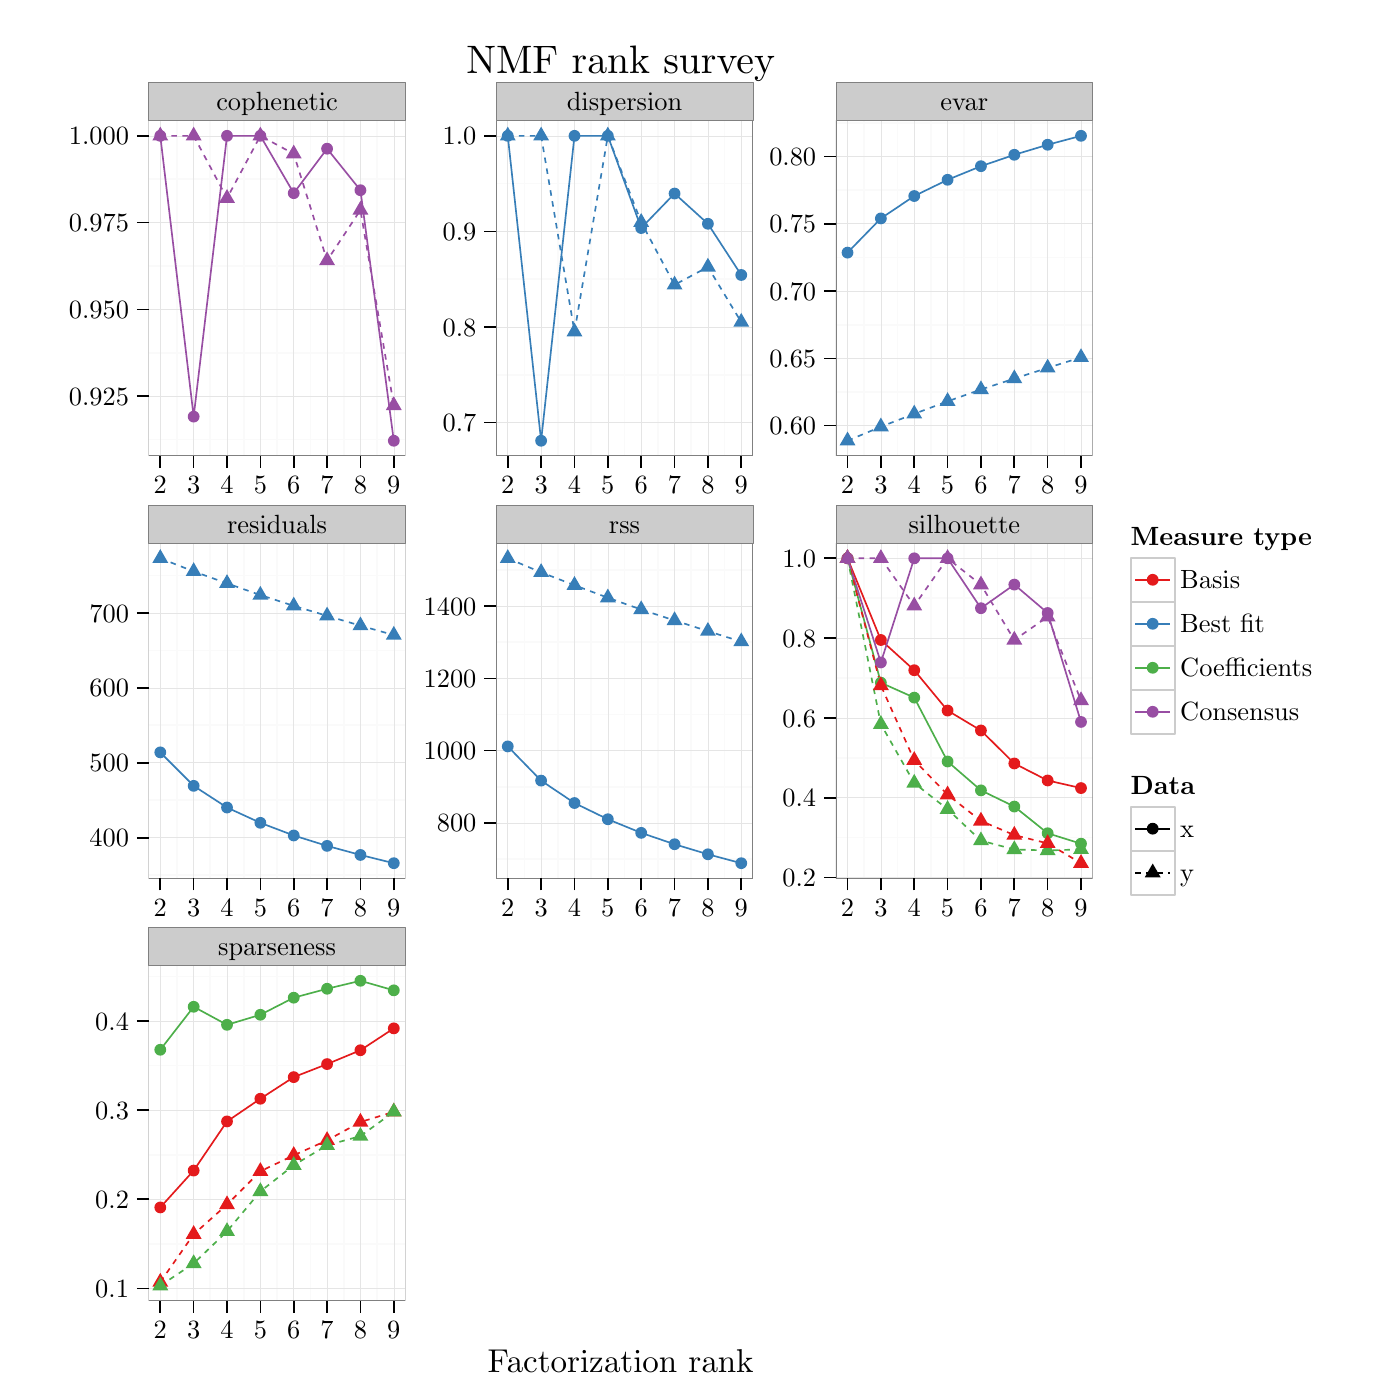 % Created by tikzDevice version 0.8.1 on 2015-02-03 06:35:52
% !TEX encoding = UTF-8 Unicode
\documentclass[11pt]{memoir}
\nonstopmode

\usepackage{tikz}

\usepackage[active,tightpage,psfixbb]{preview}

\PreviewEnvironment{pgfpicture}

\setlength\PreviewBorder{0pt}

\usepackage{amsmath}
\newcommand{\SweaveOpts}[1]{}  % do not interfere with LaTeX
\newcommand{\SweaveInput}[1]{} % because they are not real TeX commands
\newcommand{\Sexpr}[1]{}       % will only be parsed by R


\usepackage{geometry}
\usepackage{amsmath}
\usepackage{lscape}
\geometry{verbose,tmargin=2.5cm,bmargin=2.5cm,lmargin=2.5cm,rmargin=2.5cm}


\begin{document}

\begin{tikzpicture}[x=1pt,y=1pt]
\definecolor{fillColor}{RGB}{255,255,255}
\path[use as bounding box,fill=fillColor,fill opacity=0.00] (0,0) rectangle (505.89,505.89);
\begin{scope}
\path[clip] (  0.00,  0.00) rectangle (505.89,505.89);
\definecolor{drawColor}{RGB}{255,255,255}
\definecolor{fillColor}{RGB}{255,255,255}

\path[draw=drawColor,line width= 0.6pt,line join=round,line cap=round,fill=fillColor] (  0.00,  0.00) rectangle (505.89,505.89);
\end{scope}
\begin{scope}
\path[clip] ( 53.70,341.12) rectangle (146.51,462.31);
\definecolor{fillColor}{RGB}{255,255,255}

\path[fill=fillColor] ( 53.70,341.12) rectangle (146.51,462.31);
\definecolor{drawColor}{gray}{0.98}

\path[draw=drawColor,line width= 0.6pt,line join=round] ( 53.70,347.02) --
	(146.51,347.02);

\path[draw=drawColor,line width= 0.6pt,line join=round] ( 53.70,378.39) --
	(146.51,378.39);

\path[draw=drawColor,line width= 0.6pt,line join=round] ( 53.70,409.75) --
	(146.51,409.75);

\path[draw=drawColor,line width= 0.6pt,line join=round] ( 53.70,441.12) --
	(146.51,441.12);

\path[draw=drawColor,line width= 0.6pt,line join=round] ( 63.95,341.12) --
	( 63.95,462.31);

\path[draw=drawColor,line width= 0.6pt,line join=round] ( 76.00,341.12) --
	( 76.00,462.31);

\path[draw=drawColor,line width= 0.6pt,line join=round] ( 88.06,341.12) --
	( 88.06,462.31);

\path[draw=drawColor,line width= 0.6pt,line join=round] (100.11,341.12) --
	(100.11,462.31);

\path[draw=drawColor,line width= 0.6pt,line join=round] (112.16,341.12) --
	(112.16,462.31);

\path[draw=drawColor,line width= 0.6pt,line join=round] (124.22,341.12) --
	(124.22,462.31);

\path[draw=drawColor,line width= 0.6pt,line join=round] (136.27,341.12) --
	(136.27,462.31);
\definecolor{drawColor}{gray}{0.90}

\path[draw=drawColor,line width= 0.2pt,line join=round] ( 53.70,362.70) --
	(146.51,362.70);

\path[draw=drawColor,line width= 0.2pt,line join=round] ( 53.70,394.07) --
	(146.51,394.07);

\path[draw=drawColor,line width= 0.2pt,line join=round] ( 53.70,425.44) --
	(146.51,425.44);

\path[draw=drawColor,line width= 0.2pt,line join=round] ( 53.70,456.80) --
	(146.51,456.80);

\path[draw=drawColor,line width= 0.2pt,line join=round] ( 57.92,341.12) --
	( 57.92,462.31);

\path[draw=drawColor,line width= 0.2pt,line join=round] ( 69.98,341.12) --
	( 69.98,462.31);

\path[draw=drawColor,line width= 0.2pt,line join=round] ( 82.03,341.12) --
	( 82.03,462.31);

\path[draw=drawColor,line width= 0.2pt,line join=round] ( 94.08,341.12) --
	( 94.08,462.31);

\path[draw=drawColor,line width= 0.2pt,line join=round] (106.14,341.12) --
	(106.14,462.31);

\path[draw=drawColor,line width= 0.2pt,line join=round] (118.19,341.12) --
	(118.19,462.31);

\path[draw=drawColor,line width= 0.2pt,line join=round] (130.24,341.12) --
	(130.24,462.31);

\path[draw=drawColor,line width= 0.2pt,line join=round] (142.30,341.12) --
	(142.30,462.31);
\definecolor{drawColor}{RGB}{152,78,163}

\path[draw=drawColor,line width= 0.6pt,line join=round] ( 57.92,456.80) --
	( 69.98,355.34) --
	( 82.03,456.80) --
	( 94.08,456.80) --
	(106.14,436.08) --
	(118.19,452.15) --
	(130.24,437.15) --
	(142.30,346.62);

\path[draw=drawColor,line width= 0.6pt,dash pattern=on 2pt off 2pt ,line join=round] ( 57.92,456.80) --
	( 69.98,456.80) --
	( 82.03,434.25) --
	( 94.08,456.80) --
	(106.14,450.30) --
	(118.19,411.73) --
	(130.24,429.99) --
	(142.30,359.37);
\definecolor{fillColor}{RGB}{152,78,163}

\path[fill=fillColor] ( 57.92,456.80) circle (  2.13);

\path[fill=fillColor] ( 69.98,355.34) circle (  2.13);

\path[fill=fillColor] ( 82.03,456.80) circle (  2.13);

\path[fill=fillColor] ( 94.08,456.80) circle (  2.13);

\path[fill=fillColor] (106.14,436.08) circle (  2.13);

\path[fill=fillColor] (118.19,452.15) circle (  2.13);

\path[fill=fillColor] (130.24,437.15) circle (  2.13);

\path[fill=fillColor] (142.30,346.62) circle (  2.13);

\path[fill=fillColor] ( 57.92,460.12) --
	( 60.80,455.14) --
	( 55.05,455.14) --
	cycle;

\path[fill=fillColor] ( 69.98,460.12) --
	( 72.85,455.14) --
	( 67.10,455.14) --
	cycle;

\path[fill=fillColor] ( 82.03,437.57) --
	( 84.90,432.59) --
	( 79.15,432.59) --
	cycle;

\path[fill=fillColor] ( 94.08,460.12) --
	( 96.96,455.14) --
	( 91.21,455.14) --
	cycle;

\path[fill=fillColor] (106.14,453.62) --
	(109.01,448.64) --
	(103.26,448.64) --
	cycle;

\path[fill=fillColor] (118.19,415.05) --
	(121.06,410.07) --
	(115.31,410.07) --
	cycle;

\path[fill=fillColor] (130.24,433.31) --
	(133.12,428.33) --
	(127.37,428.33) --
	cycle;

\path[fill=fillColor] (142.30,362.69) --
	(145.17,357.71) --
	(139.42,357.71) --
	cycle;
\definecolor{drawColor}{gray}{0.50}

\path[draw=drawColor,line width= 0.6pt,line join=round,line cap=round] ( 53.70,341.12) rectangle (146.51,462.31);
\end{scope}
\begin{scope}
\path[clip] (179.26,341.12) rectangle (272.07,462.31);
\definecolor{fillColor}{RGB}{255,255,255}

\path[fill=fillColor] (179.26,341.12) rectangle (272.07,462.31);
\definecolor{drawColor}{gray}{0.98}

\path[draw=drawColor,line width= 0.6pt,line join=round] (179.26,370.45) --
	(272.07,370.45);

\path[draw=drawColor,line width= 0.6pt,line join=round] (179.26,404.99) --
	(272.07,404.99);

\path[draw=drawColor,line width= 0.6pt,line join=round] (179.26,439.53) --
	(272.07,439.53);

\path[draw=drawColor,line width= 0.6pt,line join=round] (189.51,341.12) --
	(189.51,462.31);

\path[draw=drawColor,line width= 0.6pt,line join=round] (201.56,341.12) --
	(201.56,462.31);

\path[draw=drawColor,line width= 0.6pt,line join=round] (213.61,341.12) --
	(213.61,462.31);

\path[draw=drawColor,line width= 0.6pt,line join=round] (225.67,341.12) --
	(225.67,462.31);

\path[draw=drawColor,line width= 0.6pt,line join=round] (237.72,341.12) --
	(237.72,462.31);

\path[draw=drawColor,line width= 0.6pt,line join=round] (249.77,341.12) --
	(249.77,462.31);

\path[draw=drawColor,line width= 0.6pt,line join=round] (261.83,341.12) --
	(261.83,462.31);
\definecolor{drawColor}{gray}{0.90}

\path[draw=drawColor,line width= 0.2pt,line join=round] (179.26,353.18) --
	(272.07,353.18);

\path[draw=drawColor,line width= 0.2pt,line join=round] (179.26,387.72) --
	(272.07,387.72);

\path[draw=drawColor,line width= 0.2pt,line join=round] (179.26,422.26) --
	(272.07,422.26);

\path[draw=drawColor,line width= 0.2pt,line join=round] (179.26,456.80) --
	(272.07,456.80);

\path[draw=drawColor,line width= 0.2pt,line join=round] (183.48,341.12) --
	(183.48,462.31);

\path[draw=drawColor,line width= 0.2pt,line join=round] (195.53,341.12) --
	(195.53,462.31);

\path[draw=drawColor,line width= 0.2pt,line join=round] (207.59,341.12) --
	(207.59,462.31);

\path[draw=drawColor,line width= 0.2pt,line join=round] (219.64,341.12) --
	(219.64,462.31);

\path[draw=drawColor,line width= 0.2pt,line join=round] (231.69,341.12) --
	(231.69,462.31);

\path[draw=drawColor,line width= 0.2pt,line join=round] (243.75,341.12) --
	(243.75,462.31);

\path[draw=drawColor,line width= 0.2pt,line join=round] (255.80,341.12) --
	(255.80,462.31);

\path[draw=drawColor,line width= 0.2pt,line join=round] (267.85,341.12) --
	(267.85,462.31);
\definecolor{drawColor}{RGB}{55,126,184}

\path[draw=drawColor,line width= 0.6pt,line join=round] (183.48,456.80) --
	(195.53,346.62) --
	(207.59,456.80) --
	(219.64,456.80) --
	(231.69,423.48) --
	(243.75,435.95) --
	(255.80,425.02) --
	(267.85,406.52);

\path[draw=drawColor,line width= 0.6pt,dash pattern=on 2pt off 2pt ,line join=round] (183.48,456.80) --
	(195.53,456.80) --
	(207.59,385.99) --
	(219.64,456.80) --
	(231.69,425.58) --
	(243.75,402.95) --
	(255.80,409.43) --
	(267.85,389.49);
\definecolor{fillColor}{RGB}{55,126,184}

\path[fill=fillColor] (183.48,456.80) circle (  2.13);

\path[fill=fillColor] (195.53,346.62) circle (  2.13);

\path[fill=fillColor] (207.59,456.80) circle (  2.13);

\path[fill=fillColor] (219.64,456.80) circle (  2.13);

\path[fill=fillColor] (231.69,423.48) circle (  2.13);

\path[fill=fillColor] (243.75,435.95) circle (  2.13);

\path[fill=fillColor] (255.80,425.02) circle (  2.13);

\path[fill=fillColor] (267.85,406.52) circle (  2.13);

\path[fill=fillColor] (183.48,460.12) --
	(186.36,455.14) --
	(180.61,455.14) --
	cycle;

\path[fill=fillColor] (195.53,460.12) --
	(198.41,455.14) --
	(192.66,455.14) --
	cycle;

\path[fill=fillColor] (207.59,389.31) --
	(210.46,384.33) --
	(204.71,384.33) --
	cycle;

\path[fill=fillColor] (219.64,460.12) --
	(222.52,455.14) --
	(216.77,455.14) --
	cycle;

\path[fill=fillColor] (231.69,428.90) --
	(234.57,423.92) --
	(228.82,423.92) --
	cycle;

\path[fill=fillColor] (243.75,406.27) --
	(246.62,401.29) --
	(240.87,401.29) --
	cycle;

\path[fill=fillColor] (255.80,412.75) --
	(258.68,407.77) --
	(252.93,407.77) --
	cycle;

\path[fill=fillColor] (267.85,392.81) --
	(270.73,387.83) --
	(264.98,387.83) --
	cycle;
\definecolor{drawColor}{gray}{0.50}

\path[draw=drawColor,line width= 0.6pt,line join=round,line cap=round] (179.26,341.12) rectangle (272.07,462.31);
\end{scope}
\begin{scope}
\path[clip] (302.03,341.12) rectangle (394.84,462.31);
\definecolor{fillColor}{RGB}{255,255,255}

\path[fill=fillColor] (302.03,341.12) rectangle (394.84,462.31);
\definecolor{drawColor}{gray}{0.98}

\path[draw=drawColor,line width= 0.6pt,line join=round] (302.03,364.23) --
	(394.84,364.23);

\path[draw=drawColor,line width= 0.6pt,line join=round] (302.03,388.56) --
	(394.84,388.56);

\path[draw=drawColor,line width= 0.6pt,line join=round] (302.03,412.89) --
	(394.84,412.89);

\path[draw=drawColor,line width= 0.6pt,line join=round] (302.03,437.21) --
	(394.84,437.21);

\path[draw=drawColor,line width= 0.6pt,line join=round] (302.03,461.54) --
	(394.84,461.54);

\path[draw=drawColor,line width= 0.6pt,line join=round] (312.28,341.12) --
	(312.28,462.31);

\path[draw=drawColor,line width= 0.6pt,line join=round] (324.33,341.12) --
	(324.33,462.31);

\path[draw=drawColor,line width= 0.6pt,line join=round] (336.38,341.12) --
	(336.38,462.31);

\path[draw=drawColor,line width= 0.6pt,line join=round] (348.44,341.12) --
	(348.44,462.31);

\path[draw=drawColor,line width= 0.6pt,line join=round] (360.49,341.12) --
	(360.49,462.31);

\path[draw=drawColor,line width= 0.6pt,line join=round] (372.54,341.12) --
	(372.54,462.31);

\path[draw=drawColor,line width= 0.6pt,line join=round] (384.60,341.12) --
	(384.60,462.31);
\definecolor{drawColor}{gray}{0.90}

\path[draw=drawColor,line width= 0.2pt,line join=round] (302.03,352.07) --
	(394.84,352.07);

\path[draw=drawColor,line width= 0.2pt,line join=round] (302.03,376.40) --
	(394.84,376.40);

\path[draw=drawColor,line width= 0.2pt,line join=round] (302.03,400.72) --
	(394.84,400.72);

\path[draw=drawColor,line width= 0.2pt,line join=round] (302.03,425.05) --
	(394.84,425.05);

\path[draw=drawColor,line width= 0.2pt,line join=round] (302.03,449.38) --
	(394.84,449.38);

\path[draw=drawColor,line width= 0.2pt,line join=round] (306.25,341.12) --
	(306.25,462.31);

\path[draw=drawColor,line width= 0.2pt,line join=round] (318.30,341.12) --
	(318.30,462.31);

\path[draw=drawColor,line width= 0.2pt,line join=round] (330.36,341.12) --
	(330.36,462.31);

\path[draw=drawColor,line width= 0.2pt,line join=round] (342.41,341.12) --
	(342.41,462.31);

\path[draw=drawColor,line width= 0.2pt,line join=round] (354.46,341.12) --
	(354.46,462.31);

\path[draw=drawColor,line width= 0.2pt,line join=round] (366.52,341.12) --
	(366.52,462.31);

\path[draw=drawColor,line width= 0.2pt,line join=round] (378.57,341.12) --
	(378.57,462.31);

\path[draw=drawColor,line width= 0.2pt,line join=round] (390.62,341.12) --
	(390.62,462.31);
\definecolor{drawColor}{RGB}{55,126,184}

\path[draw=drawColor,line width= 0.6pt,line join=round] (306.25,414.60) --
	(318.30,426.96) --
	(330.36,435.05) --
	(342.41,440.92) --
	(354.46,445.83) --
	(366.52,449.95) --
	(378.57,453.58) --
	(390.62,456.80);

\path[draw=drawColor,line width= 0.6pt,dash pattern=on 2pt off 2pt ,line join=round] (306.25,346.62) --
	(318.30,351.69) --
	(330.36,356.34) --
	(342.41,360.87) --
	(354.46,365.13) --
	(366.52,369.08) --
	(378.57,372.95) --
	(390.62,376.73);
\definecolor{fillColor}{RGB}{55,126,184}

\path[fill=fillColor] (306.25,414.60) circle (  2.13);

\path[fill=fillColor] (318.30,426.96) circle (  2.13);

\path[fill=fillColor] (330.36,435.05) circle (  2.13);

\path[fill=fillColor] (342.41,440.92) circle (  2.13);

\path[fill=fillColor] (354.46,445.83) circle (  2.13);

\path[fill=fillColor] (366.52,449.95) circle (  2.13);

\path[fill=fillColor] (378.57,453.58) circle (  2.13);

\path[fill=fillColor] (390.62,456.80) circle (  2.13);

\path[fill=fillColor] (306.25,349.94) --
	(309.12,344.97) --
	(303.38,344.97) --
	cycle;

\path[fill=fillColor] (318.30,355.01) --
	(321.18,350.03) --
	(315.43,350.03) --
	cycle;

\path[fill=fillColor] (330.36,359.66) --
	(333.23,354.68) --
	(327.48,354.68) --
	cycle;

\path[fill=fillColor] (342.41,364.19) --
	(345.28,359.21) --
	(339.54,359.21) --
	cycle;

\path[fill=fillColor] (354.46,368.45) --
	(357.34,363.47) --
	(351.59,363.47) --
	cycle;

\path[fill=fillColor] (366.52,372.40) --
	(369.39,367.42) --
	(363.64,367.42) --
	cycle;

\path[fill=fillColor] (378.57,376.27) --
	(381.44,371.29) --
	(375.70,371.29) --
	cycle;

\path[fill=fillColor] (390.62,380.05) --
	(393.50,375.08) --
	(387.75,375.08) --
	cycle;
\definecolor{drawColor}{gray}{0.50}

\path[draw=drawColor,line width= 0.6pt,line join=round,line cap=round] (302.03,341.12) rectangle (394.84,462.31);
\end{scope}
\begin{scope}
\path[clip] ( 53.70,188.46) rectangle (146.51,309.65);
\definecolor{fillColor}{RGB}{255,255,255}

\path[fill=fillColor] ( 53.70,188.46) rectangle (146.51,309.65);
\definecolor{drawColor}{gray}{0.98}

\path[draw=drawColor,line width= 0.6pt,line join=round] ( 53.70,189.65) --
	(146.51,189.65);

\path[draw=drawColor,line width= 0.6pt,line join=round] ( 53.70,216.72) --
	(146.51,216.72);

\path[draw=drawColor,line width= 0.6pt,line join=round] ( 53.70,243.80) --
	(146.51,243.80);

\path[draw=drawColor,line width= 0.6pt,line join=round] ( 53.70,270.87) --
	(146.51,270.87);

\path[draw=drawColor,line width= 0.6pt,line join=round] ( 53.70,297.95) --
	(146.51,297.95);

\path[draw=drawColor,line width= 0.6pt,line join=round] ( 63.95,188.46) --
	( 63.95,309.65);

\path[draw=drawColor,line width= 0.6pt,line join=round] ( 76.00,188.46) --
	( 76.00,309.65);

\path[draw=drawColor,line width= 0.6pt,line join=round] ( 88.06,188.46) --
	( 88.06,309.65);

\path[draw=drawColor,line width= 0.6pt,line join=round] (100.11,188.46) --
	(100.11,309.65);

\path[draw=drawColor,line width= 0.6pt,line join=round] (112.16,188.46) --
	(112.16,309.65);

\path[draw=drawColor,line width= 0.6pt,line join=round] (124.22,188.46) --
	(124.22,309.65);

\path[draw=drawColor,line width= 0.6pt,line join=round] (136.27,188.46) --
	(136.27,309.65);
\definecolor{drawColor}{gray}{0.90}

\path[draw=drawColor,line width= 0.2pt,line join=round] ( 53.70,203.18) --
	(146.51,203.18);

\path[draw=drawColor,line width= 0.2pt,line join=round] ( 53.70,230.26) --
	(146.51,230.26);

\path[draw=drawColor,line width= 0.2pt,line join=round] ( 53.70,257.34) --
	(146.51,257.34);

\path[draw=drawColor,line width= 0.2pt,line join=round] ( 53.70,284.41) --
	(146.51,284.41);

\path[draw=drawColor,line width= 0.2pt,line join=round] ( 57.92,188.46) --
	( 57.92,309.65);

\path[draw=drawColor,line width= 0.2pt,line join=round] ( 69.98,188.46) --
	( 69.98,309.65);

\path[draw=drawColor,line width= 0.2pt,line join=round] ( 82.03,188.46) --
	( 82.03,309.65);

\path[draw=drawColor,line width= 0.2pt,line join=round] ( 94.08,188.46) --
	( 94.08,309.65);

\path[draw=drawColor,line width= 0.2pt,line join=round] (106.14,188.46) --
	(106.14,309.65);

\path[draw=drawColor,line width= 0.2pt,line join=round] (118.19,188.46) --
	(118.19,309.65);

\path[draw=drawColor,line width= 0.2pt,line join=round] (130.24,188.46) --
	(130.24,309.65);

\path[draw=drawColor,line width= 0.2pt,line join=round] (142.30,188.46) --
	(142.30,309.65);
\definecolor{drawColor}{RGB}{55,126,184}

\path[draw=drawColor,line width= 0.6pt,line join=round] ( 57.92,234.02) --
	( 69.98,221.92) --
	( 82.03,214.09) --
	( 94.08,208.56) --
	(106.14,203.99) --
	(118.19,200.23) --
	(130.24,196.95) --
	(142.30,193.97);

\path[draw=drawColor,line width= 0.6pt,dash pattern=on 2pt off 2pt ,line join=round] ( 57.92,304.14) --
	( 69.98,299.41) --
	( 82.03,295.09) --
	( 94.08,290.87) --
	(106.14,286.96) --
	(118.19,283.36) --
	(130.24,279.81) --
	(142.30,276.41);
\definecolor{fillColor}{RGB}{55,126,184}

\path[fill=fillColor] ( 57.92,234.02) circle (  2.13);

\path[fill=fillColor] ( 69.98,221.92) circle (  2.13);

\path[fill=fillColor] ( 82.03,214.09) circle (  2.13);

\path[fill=fillColor] ( 94.08,208.56) circle (  2.13);

\path[fill=fillColor] (106.14,203.99) circle (  2.13);

\path[fill=fillColor] (118.19,200.23) circle (  2.13);

\path[fill=fillColor] (130.24,196.95) circle (  2.13);

\path[fill=fillColor] (142.30,193.97) circle (  2.13);

\path[fill=fillColor] ( 57.92,307.46) --
	( 60.80,302.48) --
	( 55.05,302.48) --
	cycle;

\path[fill=fillColor] ( 69.98,302.73) --
	( 72.85,297.75) --
	( 67.10,297.75) --
	cycle;

\path[fill=fillColor] ( 82.03,298.41) --
	( 84.90,293.43) --
	( 79.15,293.43) --
	cycle;

\path[fill=fillColor] ( 94.08,294.19) --
	( 96.96,289.21) --
	( 91.21,289.21) --
	cycle;

\path[fill=fillColor] (106.14,290.28) --
	(109.01,285.30) --
	(103.26,285.30) --
	cycle;

\path[fill=fillColor] (118.19,286.68) --
	(121.06,281.70) --
	(115.31,281.70) --
	cycle;

\path[fill=fillColor] (130.24,283.13) --
	(133.12,278.15) --
	(127.37,278.15) --
	cycle;

\path[fill=fillColor] (142.30,279.73) --
	(145.17,274.75) --
	(139.42,274.75) --
	cycle;
\definecolor{drawColor}{gray}{0.50}

\path[draw=drawColor,line width= 0.6pt,line join=round,line cap=round] ( 53.70,188.46) rectangle (146.51,309.65);
\end{scope}
\begin{scope}
\path[clip] (179.26,188.46) rectangle (272.07,309.65);
\definecolor{fillColor}{RGB}{255,255,255}

\path[fill=fillColor] (179.26,188.46) rectangle (272.07,309.65);
\definecolor{drawColor}{gray}{0.98}

\path[draw=drawColor,line width= 0.6pt,line join=round] (179.26,195.48) --
	(272.07,195.48);

\path[draw=drawColor,line width= 0.6pt,line join=round] (179.26,221.60) --
	(272.07,221.60);

\path[draw=drawColor,line width= 0.6pt,line join=round] (179.26,247.71) --
	(272.07,247.71);

\path[draw=drawColor,line width= 0.6pt,line join=round] (179.26,273.83) --
	(272.07,273.83);

\path[draw=drawColor,line width= 0.6pt,line join=round] (179.26,299.94) --
	(272.07,299.94);

\path[draw=drawColor,line width= 0.6pt,line join=round] (189.51,188.46) --
	(189.51,309.65);

\path[draw=drawColor,line width= 0.6pt,line join=round] (201.56,188.46) --
	(201.56,309.65);

\path[draw=drawColor,line width= 0.6pt,line join=round] (213.61,188.46) --
	(213.61,309.65);

\path[draw=drawColor,line width= 0.6pt,line join=round] (225.67,188.46) --
	(225.67,309.65);

\path[draw=drawColor,line width= 0.6pt,line join=round] (237.72,188.46) --
	(237.72,309.65);

\path[draw=drawColor,line width= 0.6pt,line join=round] (249.77,188.46) --
	(249.77,309.65);

\path[draw=drawColor,line width= 0.6pt,line join=round] (261.83,188.46) --
	(261.83,309.65);
\definecolor{drawColor}{gray}{0.90}

\path[draw=drawColor,line width= 0.2pt,line join=round] (179.26,208.54) --
	(272.07,208.54);

\path[draw=drawColor,line width= 0.2pt,line join=round] (179.26,234.65) --
	(272.07,234.65);

\path[draw=drawColor,line width= 0.2pt,line join=round] (179.26,260.77) --
	(272.07,260.77);

\path[draw=drawColor,line width= 0.2pt,line join=round] (179.26,286.88) --
	(272.07,286.88);

\path[draw=drawColor,line width= 0.2pt,line join=round] (183.48,188.46) --
	(183.48,309.65);

\path[draw=drawColor,line width= 0.2pt,line join=round] (195.53,188.46) --
	(195.53,309.65);

\path[draw=drawColor,line width= 0.2pt,line join=round] (207.59,188.46) --
	(207.59,309.65);

\path[draw=drawColor,line width= 0.2pt,line join=round] (219.64,188.46) --
	(219.64,309.65);

\path[draw=drawColor,line width= 0.2pt,line join=round] (231.69,188.46) --
	(231.69,309.65);

\path[draw=drawColor,line width= 0.2pt,line join=round] (243.75,188.46) --
	(243.75,309.65);

\path[draw=drawColor,line width= 0.2pt,line join=round] (255.80,188.46) --
	(255.80,309.65);

\path[draw=drawColor,line width= 0.2pt,line join=round] (267.85,188.46) --
	(267.85,309.65);
\definecolor{drawColor}{RGB}{55,126,184}

\path[draw=drawColor,line width= 0.6pt,line join=round] (183.48,236.17) --
	(195.53,223.81) --
	(207.59,215.71) --
	(219.64,209.85) --
	(231.69,204.93) --
	(243.75,200.82) --
	(255.80,197.19) --
	(267.85,193.97);

\path[draw=drawColor,line width= 0.6pt,dash pattern=on 2pt off 2pt ,line join=round] (183.48,304.14) --
	(195.53,299.07) --
	(207.59,294.42) --
	(219.64,289.90) --
	(231.69,285.63) --
	(243.75,281.69) --
	(255.80,277.82) --
	(267.85,274.03);
\definecolor{fillColor}{RGB}{55,126,184}

\path[fill=fillColor] (183.48,236.17) circle (  2.13);

\path[fill=fillColor] (195.53,223.81) circle (  2.13);

\path[fill=fillColor] (207.59,215.71) circle (  2.13);

\path[fill=fillColor] (219.64,209.85) circle (  2.13);

\path[fill=fillColor] (231.69,204.93) circle (  2.13);

\path[fill=fillColor] (243.75,200.82) circle (  2.13);

\path[fill=fillColor] (255.80,197.19) circle (  2.13);

\path[fill=fillColor] (267.85,193.97) circle (  2.13);

\path[fill=fillColor] (183.48,307.46) --
	(186.36,302.48) --
	(180.61,302.48) --
	cycle;

\path[fill=fillColor] (195.53,302.39) --
	(198.41,297.42) --
	(192.66,297.42) --
	cycle;

\path[fill=fillColor] (207.59,297.74) --
	(210.46,292.77) --
	(204.71,292.77) --
	cycle;

\path[fill=fillColor] (219.64,293.22) --
	(222.52,288.24) --
	(216.77,288.24) --
	cycle;

\path[fill=fillColor] (231.69,288.95) --
	(234.57,283.98) --
	(228.82,283.98) --
	cycle;

\path[fill=fillColor] (243.75,285.01) --
	(246.62,280.03) --
	(240.87,280.03) --
	cycle;

\path[fill=fillColor] (255.80,281.13) --
	(258.68,276.16) --
	(252.93,276.16) --
	cycle;

\path[fill=fillColor] (267.85,277.35) --
	(270.73,272.37) --
	(264.98,272.37) --
	cycle;
\definecolor{drawColor}{gray}{0.50}

\path[draw=drawColor,line width= 0.6pt,line join=round,line cap=round] (179.26,188.46) rectangle (272.07,309.65);
\end{scope}
\begin{scope}
\path[clip] (302.03,188.46) rectangle (394.84,309.65);
\definecolor{fillColor}{RGB}{255,255,255}

\path[fill=fillColor] (302.03,188.46) rectangle (394.84,309.65);
\definecolor{drawColor}{gray}{0.98}

\path[draw=drawColor,line width= 0.6pt,line join=round] (302.03,203.20) --
	(394.84,203.20);

\path[draw=drawColor,line width= 0.6pt,line join=round] (302.03,232.04) --
	(394.84,232.04);

\path[draw=drawColor,line width= 0.6pt,line join=round] (302.03,260.88) --
	(394.84,260.88);

\path[draw=drawColor,line width= 0.6pt,line join=round] (302.03,289.72) --
	(394.84,289.72);

\path[draw=drawColor,line width= 0.6pt,line join=round] (312.28,188.46) --
	(312.28,309.65);

\path[draw=drawColor,line width= 0.6pt,line join=round] (324.33,188.46) --
	(324.33,309.65);

\path[draw=drawColor,line width= 0.6pt,line join=round] (336.38,188.46) --
	(336.38,309.65);

\path[draw=drawColor,line width= 0.6pt,line join=round] (348.44,188.46) --
	(348.44,309.65);

\path[draw=drawColor,line width= 0.6pt,line join=round] (360.49,188.46) --
	(360.49,309.65);

\path[draw=drawColor,line width= 0.6pt,line join=round] (372.54,188.46) --
	(372.54,309.65);

\path[draw=drawColor,line width= 0.6pt,line join=round] (384.60,188.46) --
	(384.60,309.65);
\definecolor{drawColor}{gray}{0.90}

\path[draw=drawColor,line width= 0.2pt,line join=round] (302.03,188.77) --
	(394.84,188.77);

\path[draw=drawColor,line width= 0.2pt,line join=round] (302.03,217.62) --
	(394.84,217.62);

\path[draw=drawColor,line width= 0.2pt,line join=round] (302.03,246.46) --
	(394.84,246.46);

\path[draw=drawColor,line width= 0.2pt,line join=round] (302.03,275.30) --
	(394.84,275.30);

\path[draw=drawColor,line width= 0.2pt,line join=round] (302.03,304.14) --
	(394.84,304.14);

\path[draw=drawColor,line width= 0.2pt,line join=round] (306.25,188.46) --
	(306.25,309.65);

\path[draw=drawColor,line width= 0.2pt,line join=round] (318.30,188.46) --
	(318.30,309.65);

\path[draw=drawColor,line width= 0.2pt,line join=round] (330.36,188.46) --
	(330.36,309.65);

\path[draw=drawColor,line width= 0.2pt,line join=round] (342.41,188.46) --
	(342.41,309.65);

\path[draw=drawColor,line width= 0.2pt,line join=round] (354.46,188.46) --
	(354.46,309.65);

\path[draw=drawColor,line width= 0.2pt,line join=round] (366.52,188.46) --
	(366.52,309.65);

\path[draw=drawColor,line width= 0.2pt,line join=round] (378.57,188.46) --
	(378.57,309.65);

\path[draw=drawColor,line width= 0.2pt,line join=round] (390.62,188.46) --
	(390.62,309.65);
\definecolor{drawColor}{RGB}{228,26,28}

\path[draw=drawColor,line width= 0.6pt,line join=round] (306.25,304.14) --
	(318.30,274.62) --
	(330.36,263.70) --
	(342.41,249.13) --
	(354.46,241.93) --
	(366.52,230.00) --
	(378.57,223.86) --
	(390.62,221.12);
\definecolor{drawColor}{RGB}{77,175,74}

\path[draw=drawColor,line width= 0.6pt,line join=round] (306.25,304.14) --
	(318.30,259.19) --
	(330.36,253.80) --
	(342.41,230.72) --
	(354.46,220.29) --
	(366.52,214.44) --
	(378.57,204.79) --
	(390.62,201.02);
\definecolor{drawColor}{RGB}{152,78,163}

\path[draw=drawColor,line width= 0.6pt,line join=round] (306.25,304.14) --
	(318.30,266.51) --
	(330.36,304.14) --
	(342.41,304.14) --
	(354.46,286.11) --
	(366.52,294.64) --
	(378.57,284.38) --
	(390.62,245.01);
\definecolor{drawColor}{RGB}{228,26,28}

\path[draw=drawColor,line width= 0.6pt,dash pattern=on 2pt off 2pt ,line join=round] (306.25,304.14) --
	(318.30,258.19) --
	(330.36,231.16) --
	(342.41,218.72) --
	(354.46,209.24) --
	(366.52,204.13) --
	(378.57,201.13) --
	(390.62,193.97);
\definecolor{drawColor}{RGB}{77,175,74}

\path[draw=drawColor,line width= 0.6pt,dash pattern=on 2pt off 2pt ,line join=round] (306.25,304.14) --
	(318.30,244.19) --
	(330.36,222.93) --
	(342.41,213.46) --
	(354.46,202.13) --
	(366.52,198.93) --
	(378.57,198.57) --
	(390.62,198.96);
\definecolor{drawColor}{RGB}{152,78,163}

\path[draw=drawColor,line width= 0.6pt,dash pattern=on 2pt off 2pt ,line join=round] (306.25,304.14) --
	(318.30,304.14) --
	(330.36,286.98) --
	(342.41,304.14) --
	(354.46,294.59) --
	(366.52,274.64) --
	(378.57,282.99) --
	(390.62,252.76);
\definecolor{fillColor}{RGB}{77,175,74}

\path[fill=fillColor] (306.25,304.14) circle (  2.13);

\path[fill=fillColor] (318.30,259.19) circle (  2.13);

\path[fill=fillColor] (330.36,253.80) circle (  2.13);

\path[fill=fillColor] (342.41,230.72) circle (  2.13);

\path[fill=fillColor] (354.46,220.29) circle (  2.13);

\path[fill=fillColor] (366.52,214.44) circle (  2.13);

\path[fill=fillColor] (378.57,204.79) circle (  2.13);

\path[fill=fillColor] (390.62,201.02) circle (  2.13);
\definecolor{fillColor}{RGB}{228,26,28}

\path[fill=fillColor] (306.25,304.14) circle (  2.13);

\path[fill=fillColor] (318.30,274.62) circle (  2.13);

\path[fill=fillColor] (330.36,263.70) circle (  2.13);

\path[fill=fillColor] (342.41,249.13) circle (  2.13);

\path[fill=fillColor] (354.46,241.93) circle (  2.13);

\path[fill=fillColor] (366.52,230.00) circle (  2.13);

\path[fill=fillColor] (378.57,223.86) circle (  2.13);

\path[fill=fillColor] (390.62,221.12) circle (  2.13);
\definecolor{fillColor}{RGB}{152,78,163}

\path[fill=fillColor] (306.25,304.14) circle (  2.13);

\path[fill=fillColor] (318.30,266.51) circle (  2.13);

\path[fill=fillColor] (330.36,304.14) circle (  2.13);

\path[fill=fillColor] (342.41,304.14) circle (  2.13);

\path[fill=fillColor] (354.46,286.11) circle (  2.13);

\path[fill=fillColor] (366.52,294.64) circle (  2.13);

\path[fill=fillColor] (378.57,284.38) circle (  2.13);

\path[fill=fillColor] (390.62,245.01) circle (  2.13);
\definecolor{fillColor}{RGB}{77,175,74}

\path[fill=fillColor] (306.25,307.46) --
	(309.12,302.48) --
	(303.38,302.48) --
	cycle;

\path[fill=fillColor] (318.30,247.51) --
	(321.18,242.53) --
	(315.43,242.53) --
	cycle;

\path[fill=fillColor] (330.36,226.25) --
	(333.23,221.27) --
	(327.48,221.27) --
	cycle;

\path[fill=fillColor] (342.41,216.78) --
	(345.28,211.81) --
	(339.54,211.81) --
	cycle;

\path[fill=fillColor] (354.46,205.45) --
	(357.34,200.47) --
	(351.59,200.47) --
	cycle;

\path[fill=fillColor] (366.52,202.25) --
	(369.39,197.27) --
	(363.64,197.27) --
	cycle;

\path[fill=fillColor] (378.57,201.89) --
	(381.44,196.91) --
	(375.70,196.91) --
	cycle;

\path[fill=fillColor] (390.62,202.28) --
	(393.50,197.30) --
	(387.75,197.30) --
	cycle;
\definecolor{fillColor}{RGB}{228,26,28}

\path[fill=fillColor] (306.25,307.46) --
	(309.12,302.48) --
	(303.38,302.48) --
	cycle;

\path[fill=fillColor] (318.30,261.51) --
	(321.18,256.53) --
	(315.43,256.53) --
	cycle;

\path[fill=fillColor] (330.36,234.48) --
	(333.23,229.51) --
	(327.48,229.51) --
	cycle;

\path[fill=fillColor] (342.41,222.04) --
	(345.28,217.06) --
	(339.54,217.06) --
	cycle;

\path[fill=fillColor] (354.46,212.56) --
	(357.34,207.58) --
	(351.59,207.58) --
	cycle;

\path[fill=fillColor] (366.52,207.45) --
	(369.39,202.47) --
	(363.64,202.47) --
	cycle;

\path[fill=fillColor] (378.57,204.45) --
	(381.44,199.47) --
	(375.70,199.47) --
	cycle;

\path[fill=fillColor] (390.62,197.28) --
	(393.50,192.31) --
	(387.75,192.31) --
	cycle;
\definecolor{fillColor}{RGB}{152,78,163}

\path[fill=fillColor] (306.25,307.46) --
	(309.12,302.48) --
	(303.38,302.48) --
	cycle;

\path[fill=fillColor] (318.30,307.46) --
	(321.18,302.48) --
	(315.43,302.48) --
	cycle;

\path[fill=fillColor] (330.36,290.30) --
	(333.23,285.32) --
	(327.48,285.32) --
	cycle;

\path[fill=fillColor] (342.41,307.46) --
	(345.28,302.48) --
	(339.54,302.48) --
	cycle;

\path[fill=fillColor] (354.46,297.91) --
	(357.34,292.93) --
	(351.59,292.93) --
	cycle;

\path[fill=fillColor] (366.52,277.96) --
	(369.39,272.98) --
	(363.64,272.98) --
	cycle;

\path[fill=fillColor] (378.57,286.31) --
	(381.44,281.33) --
	(375.70,281.33) --
	cycle;

\path[fill=fillColor] (390.62,256.07) --
	(393.50,251.10) --
	(387.75,251.10) --
	cycle;
\definecolor{drawColor}{gray}{0.50}

\path[draw=drawColor,line width= 0.6pt,line join=round,line cap=round] (302.03,188.46) rectangle (394.84,309.65);
\end{scope}
\begin{scope}
\path[clip] ( 53.70, 35.80) rectangle (146.51,156.99);
\definecolor{fillColor}{RGB}{255,255,255}

\path[fill=fillColor] ( 53.70, 35.80) rectangle (146.51,156.99);
\definecolor{drawColor}{gray}{0.98}

\path[draw=drawColor,line width= 0.6pt,line join=round] ( 53.70, 56.41) --
	(146.51, 56.41);

\path[draw=drawColor,line width= 0.6pt,line join=round] ( 53.70, 88.63) --
	(146.51, 88.63);

\path[draw=drawColor,line width= 0.6pt,line join=round] ( 53.70,120.85) --
	(146.51,120.85);

\path[draw=drawColor,line width= 0.6pt,line join=round] ( 53.70,153.07) --
	(146.51,153.07);

\path[draw=drawColor,line width= 0.6pt,line join=round] ( 63.95, 35.80) --
	( 63.95,156.99);

\path[draw=drawColor,line width= 0.6pt,line join=round] ( 76.00, 35.80) --
	( 76.00,156.99);

\path[draw=drawColor,line width= 0.6pt,line join=round] ( 88.06, 35.80) --
	( 88.06,156.99);

\path[draw=drawColor,line width= 0.6pt,line join=round] (100.11, 35.80) --
	(100.11,156.99);

\path[draw=drawColor,line width= 0.6pt,line join=round] (112.16, 35.80) --
	(112.16,156.99);

\path[draw=drawColor,line width= 0.6pt,line join=round] (124.22, 35.80) --
	(124.22,156.99);

\path[draw=drawColor,line width= 0.6pt,line join=round] (136.27, 35.80) --
	(136.27,156.99);
\definecolor{drawColor}{gray}{0.90}

\path[draw=drawColor,line width= 0.2pt,line join=round] ( 53.70, 40.30) --
	(146.51, 40.30);

\path[draw=drawColor,line width= 0.2pt,line join=round] ( 53.70, 72.52) --
	(146.51, 72.52);

\path[draw=drawColor,line width= 0.2pt,line join=round] ( 53.70,104.74) --
	(146.51,104.74);

\path[draw=drawColor,line width= 0.2pt,line join=round] ( 53.70,136.96) --
	(146.51,136.96);

\path[draw=drawColor,line width= 0.2pt,line join=round] ( 57.92, 35.80) --
	( 57.92,156.99);

\path[draw=drawColor,line width= 0.2pt,line join=round] ( 69.98, 35.80) --
	( 69.98,156.99);

\path[draw=drawColor,line width= 0.2pt,line join=round] ( 82.03, 35.80) --
	( 82.03,156.99);

\path[draw=drawColor,line width= 0.2pt,line join=round] ( 94.08, 35.80) --
	( 94.08,156.99);

\path[draw=drawColor,line width= 0.2pt,line join=round] (106.14, 35.80) --
	(106.14,156.99);

\path[draw=drawColor,line width= 0.2pt,line join=round] (118.19, 35.80) --
	(118.19,156.99);

\path[draw=drawColor,line width= 0.2pt,line join=round] (130.24, 35.80) --
	(130.24,156.99);

\path[draw=drawColor,line width= 0.2pt,line join=round] (142.30, 35.80) --
	(142.30,156.99);
\definecolor{drawColor}{RGB}{228,26,28}

\path[draw=drawColor,line width= 0.6pt,line join=round] ( 57.92, 69.58) --
	( 69.98, 82.91) --
	( 82.03,100.66) --
	( 94.08,108.86) --
	(106.14,116.67) --
	(118.19,121.38) --
	(130.24,126.38) --
	(142.30,134.29);
\definecolor{drawColor}{RGB}{77,175,74}

\path[draw=drawColor,line width= 0.6pt,line join=round] ( 57.92,126.56) --
	( 69.98,142.09) --
	( 82.03,135.57) --
	( 94.08,139.20) --
	(106.14,145.37) --
	(118.19,148.60) --
	(130.24,151.48) --
	(142.30,148.03);
\definecolor{drawColor}{RGB}{228,26,28}

\path[draw=drawColor,line width= 0.6pt,dash pattern=on 2pt off 2pt ,line join=round] ( 57.92, 42.62) --
	( 69.98, 59.88) --
	( 82.03, 70.61) --
	( 94.08, 82.64) --
	(106.14, 88.42) --
	(118.19, 93.82) --
	(130.24,100.44) --
	(142.30,104.13);
\definecolor{drawColor}{RGB}{77,175,74}

\path[draw=drawColor,line width= 0.6pt,dash pattern=on 2pt off 2pt ,line join=round] ( 57.92, 41.31) --
	( 69.98, 49.33) --
	( 82.03, 60.94) --
	( 94.08, 75.36) --
	(106.14, 84.84) --
	(118.19, 92.05) --
	(130.24, 95.35) --
	(142.30,104.15);
\definecolor{fillColor}{RGB}{228,26,28}

\path[fill=fillColor] ( 57.92, 69.58) circle (  2.13);

\path[fill=fillColor] ( 69.98, 82.91) circle (  2.13);

\path[fill=fillColor] ( 82.03,100.66) circle (  2.13);

\path[fill=fillColor] ( 94.08,108.86) circle (  2.13);

\path[fill=fillColor] (106.14,116.67) circle (  2.13);

\path[fill=fillColor] (118.19,121.38) circle (  2.13);

\path[fill=fillColor] (130.24,126.38) circle (  2.13);

\path[fill=fillColor] (142.30,134.29) circle (  2.13);
\definecolor{fillColor}{RGB}{77,175,74}

\path[fill=fillColor] ( 57.92,126.56) circle (  2.13);

\path[fill=fillColor] ( 69.98,142.09) circle (  2.13);

\path[fill=fillColor] ( 82.03,135.57) circle (  2.13);

\path[fill=fillColor] ( 94.08,139.20) circle (  2.13);

\path[fill=fillColor] (106.14,145.37) circle (  2.13);

\path[fill=fillColor] (118.19,148.60) circle (  2.13);

\path[fill=fillColor] (130.24,151.48) circle (  2.13);

\path[fill=fillColor] (142.30,148.03) circle (  2.13);
\definecolor{fillColor}{RGB}{228,26,28}

\path[fill=fillColor] ( 57.92, 45.94) --
	( 60.80, 40.96) --
	( 55.05, 40.96) --
	cycle;

\path[fill=fillColor] ( 69.98, 63.20) --
	( 72.85, 58.22) --
	( 67.10, 58.22) --
	cycle;

\path[fill=fillColor] ( 82.03, 73.93) --
	( 84.90, 68.95) --
	( 79.15, 68.95) --
	cycle;

\path[fill=fillColor] ( 94.08, 85.95) --
	( 96.96, 80.98) --
	( 91.21, 80.98) --
	cycle;

\path[fill=fillColor] (106.14, 91.74) --
	(109.01, 86.76) --
	(103.26, 86.76) --
	cycle;

\path[fill=fillColor] (118.19, 97.14) --
	(121.06, 92.16) --
	(115.31, 92.16) --
	cycle;

\path[fill=fillColor] (130.24,103.76) --
	(133.12, 98.78) --
	(127.37, 98.78) --
	cycle;

\path[fill=fillColor] (142.30,107.45) --
	(145.17,102.47) --
	(139.42,102.47) --
	cycle;
\definecolor{fillColor}{RGB}{77,175,74}

\path[fill=fillColor] ( 57.92, 44.62) --
	( 60.80, 39.65) --
	( 55.05, 39.65) --
	cycle;

\path[fill=fillColor] ( 69.98, 52.65) --
	( 72.85, 47.67) --
	( 67.10, 47.67) --
	cycle;

\path[fill=fillColor] ( 82.03, 64.25) --
	( 84.90, 59.28) --
	( 79.15, 59.28) --
	cycle;

\path[fill=fillColor] ( 94.08, 78.68) --
	( 96.96, 73.70) --
	( 91.21, 73.70) --
	cycle;

\path[fill=fillColor] (106.14, 88.16) --
	(109.01, 83.18) --
	(103.26, 83.18) --
	cycle;

\path[fill=fillColor] (118.19, 95.37) --
	(121.06, 90.39) --
	(115.31, 90.39) --
	cycle;

\path[fill=fillColor] (130.24, 98.67) --
	(133.12, 93.69) --
	(127.37, 93.69) --
	cycle;

\path[fill=fillColor] (142.30,107.46) --
	(145.17,102.49) --
	(139.42,102.49) --
	cycle;
\definecolor{drawColor}{gray}{0.50}

\path[draw=drawColor,line width= 0.6pt,line join=round,line cap=round] ( 53.70, 35.80) rectangle (146.51,156.99);
\end{scope}
\begin{scope}
\path[clip] (  0.00,  0.00) rectangle (505.89,505.89);
\definecolor{drawColor}{gray}{0.50}
\definecolor{fillColor}{gray}{0.80}

\path[draw=drawColor,line width= 0.2pt,line join=round,line cap=round,fill=fillColor] ( 53.70,462.31) rectangle (146.51,476.14);
\definecolor{drawColor}{RGB}{0,0,0}

\node[text=drawColor,anchor=base,inner sep=0pt, outer sep=0pt, scale=  0.87] at (100.11,465.94) {cophenetic};
\end{scope}
\begin{scope}
\path[clip] (  0.00,  0.00) rectangle (505.89,505.89);
\definecolor{drawColor}{gray}{0.50}
\definecolor{fillColor}{gray}{0.80}

\path[draw=drawColor,line width= 0.2pt,line join=round,line cap=round,fill=fillColor] (179.26,462.31) rectangle (272.07,476.14);
\definecolor{drawColor}{RGB}{0,0,0}

\node[text=drawColor,anchor=base,inner sep=0pt, outer sep=0pt, scale=  0.87] at (225.67,465.94) {dispersion};
\end{scope}
\begin{scope}
\path[clip] (  0.00,  0.00) rectangle (505.89,505.89);
\definecolor{drawColor}{gray}{0.50}
\definecolor{fillColor}{gray}{0.80}

\path[draw=drawColor,line width= 0.2pt,line join=round,line cap=round,fill=fillColor] (302.03,462.31) rectangle (394.84,476.14);
\definecolor{drawColor}{RGB}{0,0,0}

\node[text=drawColor,anchor=base,inner sep=0pt, outer sep=0pt, scale=  0.87] at (348.44,465.94) {evar};
\end{scope}
\begin{scope}
\path[clip] (  0.00,  0.00) rectangle (505.89,505.89);
\definecolor{drawColor}{gray}{0.50}
\definecolor{fillColor}{gray}{0.80}

\path[draw=drawColor,line width= 0.2pt,line join=round,line cap=round,fill=fillColor] ( 53.70,309.65) rectangle (146.51,323.48);
\definecolor{drawColor}{RGB}{0,0,0}

\node[text=drawColor,anchor=base,inner sep=0pt, outer sep=0pt, scale=  0.87] at (100.11,313.28) {residuals};
\end{scope}
\begin{scope}
\path[clip] (  0.00,  0.00) rectangle (505.89,505.89);
\definecolor{drawColor}{gray}{0.50}
\definecolor{fillColor}{gray}{0.80}

\path[draw=drawColor,line width= 0.2pt,line join=round,line cap=round,fill=fillColor] (179.26,309.65) rectangle (272.07,323.48);
\definecolor{drawColor}{RGB}{0,0,0}

\node[text=drawColor,anchor=base,inner sep=0pt, outer sep=0pt, scale=  0.87] at (225.67,313.28) {rss};
\end{scope}
\begin{scope}
\path[clip] (  0.00,  0.00) rectangle (505.89,505.89);
\definecolor{drawColor}{gray}{0.50}
\definecolor{fillColor}{gray}{0.80}

\path[draw=drawColor,line width= 0.2pt,line join=round,line cap=round,fill=fillColor] (302.03,309.65) rectangle (394.84,323.48);
\definecolor{drawColor}{RGB}{0,0,0}

\node[text=drawColor,anchor=base,inner sep=0pt, outer sep=0pt, scale=  0.87] at (348.44,313.28) {silhouette};
\end{scope}
\begin{scope}
\path[clip] (  0.00,  0.00) rectangle (505.89,505.89);
\definecolor{drawColor}{gray}{0.50}
\definecolor{fillColor}{gray}{0.80}

\path[draw=drawColor,line width= 0.2pt,line join=round,line cap=round,fill=fillColor] ( 53.70,156.99) rectangle (146.51,170.82);
\definecolor{drawColor}{RGB}{0,0,0}

\node[text=drawColor,anchor=base,inner sep=0pt, outer sep=0pt, scale=  0.87] at (100.11,160.62) {sparseness};
\end{scope}
\begin{scope}
\path[clip] (  0.00,  0.00) rectangle (505.89,505.89);
\definecolor{drawColor}{RGB}{0,0,0}

\node[text=drawColor,anchor=base east,inner sep=0pt, outer sep=0pt, scale=  0.87] at ( 46.59,359.41) {0.925};

\node[text=drawColor,anchor=base east,inner sep=0pt, outer sep=0pt, scale=  0.87] at ( 46.59,390.78) {0.950};

\node[text=drawColor,anchor=base east,inner sep=0pt, outer sep=0pt, scale=  0.87] at ( 46.59,422.15) {0.975};

\node[text=drawColor,anchor=base east,inner sep=0pt, outer sep=0pt, scale=  0.87] at ( 46.59,453.51) {1.000};
\end{scope}
\begin{scope}
\path[clip] (  0.00,  0.00) rectangle (505.89,505.89);
\definecolor{drawColor}{RGB}{0,0,0}

\path[draw=drawColor,line width= 0.6pt,line join=round] ( 49.44,362.70) --
	( 53.70,362.70);

\path[draw=drawColor,line width= 0.6pt,line join=round] ( 49.44,394.07) --
	( 53.70,394.07);

\path[draw=drawColor,line width= 0.6pt,line join=round] ( 49.44,425.44) --
	( 53.70,425.44);

\path[draw=drawColor,line width= 0.6pt,line join=round] ( 49.44,456.80) --
	( 53.70,456.80);
\end{scope}
\begin{scope}
\path[clip] (  0.00,  0.00) rectangle (505.89,505.89);
\definecolor{drawColor}{RGB}{0,0,0}

\node[text=drawColor,anchor=base east,inner sep=0pt, outer sep=0pt, scale=  0.87] at (172.15,349.89) {0.7};

\node[text=drawColor,anchor=base east,inner sep=0pt, outer sep=0pt, scale=  0.87] at (172.15,384.43) {0.8};

\node[text=drawColor,anchor=base east,inner sep=0pt, outer sep=0pt, scale=  0.87] at (172.15,418.97) {0.9};

\node[text=drawColor,anchor=base east,inner sep=0pt, outer sep=0pt, scale=  0.87] at (172.15,453.51) {1.0};
\end{scope}
\begin{scope}
\path[clip] (  0.00,  0.00) rectangle (505.89,505.89);
\definecolor{drawColor}{RGB}{0,0,0}

\path[draw=drawColor,line width= 0.6pt,line join=round] (174.99,353.18) --
	(179.26,353.18);

\path[draw=drawColor,line width= 0.6pt,line join=round] (174.99,387.72) --
	(179.26,387.72);

\path[draw=drawColor,line width= 0.6pt,line join=round] (174.99,422.26) --
	(179.26,422.26);

\path[draw=drawColor,line width= 0.6pt,line join=round] (174.99,456.80) --
	(179.26,456.80);
\end{scope}
\begin{scope}
\path[clip] (  0.00,  0.00) rectangle (505.89,505.89);
\definecolor{drawColor}{RGB}{0,0,0}

\node[text=drawColor,anchor=base east,inner sep=0pt, outer sep=0pt, scale=  0.87] at (294.92,348.78) {0.60};

\node[text=drawColor,anchor=base east,inner sep=0pt, outer sep=0pt, scale=  0.87] at (294.92,373.11) {0.65};

\node[text=drawColor,anchor=base east,inner sep=0pt, outer sep=0pt, scale=  0.87] at (294.92,397.43) {0.70};

\node[text=drawColor,anchor=base east,inner sep=0pt, outer sep=0pt, scale=  0.87] at (294.92,421.76) {0.75};

\node[text=drawColor,anchor=base east,inner sep=0pt, outer sep=0pt, scale=  0.87] at (294.92,446.09) {0.80};
\end{scope}
\begin{scope}
\path[clip] (  0.00,  0.00) rectangle (505.89,505.89);
\definecolor{drawColor}{RGB}{0,0,0}

\path[draw=drawColor,line width= 0.6pt,line join=round] (297.76,352.07) --
	(302.03,352.07);

\path[draw=drawColor,line width= 0.6pt,line join=round] (297.76,376.40) --
	(302.03,376.40);

\path[draw=drawColor,line width= 0.6pt,line join=round] (297.76,400.72) --
	(302.03,400.72);

\path[draw=drawColor,line width= 0.6pt,line join=round] (297.76,425.05) --
	(302.03,425.05);

\path[draw=drawColor,line width= 0.6pt,line join=round] (297.76,449.38) --
	(302.03,449.38);
\end{scope}
\begin{scope}
\path[clip] (  0.00,  0.00) rectangle (505.89,505.89);
\definecolor{drawColor}{RGB}{0,0,0}

\node[text=drawColor,anchor=base east,inner sep=0pt, outer sep=0pt, scale=  0.87] at ( 46.59,199.89) {400};

\node[text=drawColor,anchor=base east,inner sep=0pt, outer sep=0pt, scale=  0.87] at ( 46.59,226.97) {500};

\node[text=drawColor,anchor=base east,inner sep=0pt, outer sep=0pt, scale=  0.87] at ( 46.59,254.05) {600};

\node[text=drawColor,anchor=base east,inner sep=0pt, outer sep=0pt, scale=  0.87] at ( 46.59,281.12) {700};
\end{scope}
\begin{scope}
\path[clip] (  0.00,  0.00) rectangle (505.89,505.89);
\definecolor{drawColor}{RGB}{0,0,0}

\path[draw=drawColor,line width= 0.6pt,line join=round] ( 49.44,203.18) --
	( 53.70,203.18);

\path[draw=drawColor,line width= 0.6pt,line join=round] ( 49.44,230.26) --
	( 53.70,230.26);

\path[draw=drawColor,line width= 0.6pt,line join=round] ( 49.44,257.34) --
	( 53.70,257.34);

\path[draw=drawColor,line width= 0.6pt,line join=round] ( 49.44,284.41) --
	( 53.70,284.41);
\end{scope}
\begin{scope}
\path[clip] (  0.00,  0.00) rectangle (505.89,505.89);
\definecolor{drawColor}{RGB}{0,0,0}

\node[text=drawColor,anchor=base east,inner sep=0pt, outer sep=0pt, scale=  0.87] at (172.15,205.25) {800};

\node[text=drawColor,anchor=base east,inner sep=0pt, outer sep=0pt, scale=  0.87] at (172.15,231.36) {1000};

\node[text=drawColor,anchor=base east,inner sep=0pt, outer sep=0pt, scale=  0.87] at (172.15,257.48) {1200};

\node[text=drawColor,anchor=base east,inner sep=0pt, outer sep=0pt, scale=  0.87] at (172.15,283.59) {1400};
\end{scope}
\begin{scope}
\path[clip] (  0.00,  0.00) rectangle (505.89,505.89);
\definecolor{drawColor}{RGB}{0,0,0}

\path[draw=drawColor,line width= 0.6pt,line join=round] (174.99,208.54) --
	(179.26,208.54);

\path[draw=drawColor,line width= 0.6pt,line join=round] (174.99,234.65) --
	(179.26,234.65);

\path[draw=drawColor,line width= 0.6pt,line join=round] (174.99,260.77) --
	(179.26,260.77);

\path[draw=drawColor,line width= 0.6pt,line join=round] (174.99,286.88) --
	(179.26,286.88);
\end{scope}
\begin{scope}
\path[clip] (  0.00,  0.00) rectangle (505.89,505.89);
\definecolor{drawColor}{RGB}{0,0,0}

\node[text=drawColor,anchor=base east,inner sep=0pt, outer sep=0pt, scale=  0.87] at (294.92,185.48) {0.2};

\node[text=drawColor,anchor=base east,inner sep=0pt, outer sep=0pt, scale=  0.87] at (294.92,214.33) {0.4};

\node[text=drawColor,anchor=base east,inner sep=0pt, outer sep=0pt, scale=  0.87] at (294.92,243.17) {0.6};

\node[text=drawColor,anchor=base east,inner sep=0pt, outer sep=0pt, scale=  0.87] at (294.92,272.01) {0.8};

\node[text=drawColor,anchor=base east,inner sep=0pt, outer sep=0pt, scale=  0.87] at (294.92,300.85) {1.0};
\end{scope}
\begin{scope}
\path[clip] (  0.00,  0.00) rectangle (505.89,505.89);
\definecolor{drawColor}{RGB}{0,0,0}

\path[draw=drawColor,line width= 0.6pt,line join=round] (297.76,188.77) --
	(302.03,188.77);

\path[draw=drawColor,line width= 0.6pt,line join=round] (297.76,217.62) --
	(302.03,217.62);

\path[draw=drawColor,line width= 0.6pt,line join=round] (297.76,246.46) --
	(302.03,246.46);

\path[draw=drawColor,line width= 0.6pt,line join=round] (297.76,275.30) --
	(302.03,275.30);

\path[draw=drawColor,line width= 0.6pt,line join=round] (297.76,304.14) --
	(302.03,304.14);
\end{scope}
\begin{scope}
\path[clip] (  0.00,  0.00) rectangle (505.89,505.89);
\definecolor{drawColor}{RGB}{0,0,0}

\node[text=drawColor,anchor=base east,inner sep=0pt, outer sep=0pt, scale=  0.87] at ( 46.59, 37.01) {0.1};

\node[text=drawColor,anchor=base east,inner sep=0pt, outer sep=0pt, scale=  0.87] at ( 46.59, 69.23) {0.2};

\node[text=drawColor,anchor=base east,inner sep=0pt, outer sep=0pt, scale=  0.87] at ( 46.59,101.45) {0.3};

\node[text=drawColor,anchor=base east,inner sep=0pt, outer sep=0pt, scale=  0.87] at ( 46.59,133.67) {0.4};
\end{scope}
\begin{scope}
\path[clip] (  0.00,  0.00) rectangle (505.89,505.89);
\definecolor{drawColor}{RGB}{0,0,0}

\path[draw=drawColor,line width= 0.6pt,line join=round] ( 49.44, 40.30) --
	( 53.70, 40.30);

\path[draw=drawColor,line width= 0.6pt,line join=round] ( 49.44, 72.52) --
	( 53.70, 72.52);

\path[draw=drawColor,line width= 0.6pt,line join=round] ( 49.44,104.74) --
	( 53.70,104.74);

\path[draw=drawColor,line width= 0.6pt,line join=round] ( 49.44,136.96) --
	( 53.70,136.96);
\end{scope}
\begin{scope}
\path[clip] (  0.00,  0.00) rectangle (505.89,505.89);
\definecolor{drawColor}{RGB}{0,0,0}

\path[draw=drawColor,line width= 0.6pt,line join=round] ( 57.92,336.85) --
	( 57.92,341.12);

\path[draw=drawColor,line width= 0.6pt,line join=round] ( 69.98,336.85) --
	( 69.98,341.12);

\path[draw=drawColor,line width= 0.6pt,line join=round] ( 82.03,336.85) --
	( 82.03,341.12);

\path[draw=drawColor,line width= 0.6pt,line join=round] ( 94.08,336.85) --
	( 94.08,341.12);

\path[draw=drawColor,line width= 0.6pt,line join=round] (106.14,336.85) --
	(106.14,341.12);

\path[draw=drawColor,line width= 0.6pt,line join=round] (118.19,336.85) --
	(118.19,341.12);

\path[draw=drawColor,line width= 0.6pt,line join=round] (130.24,336.85) --
	(130.24,341.12);

\path[draw=drawColor,line width= 0.6pt,line join=round] (142.30,336.85) --
	(142.30,341.12);
\end{scope}
\begin{scope}
\path[clip] (  0.00,  0.00) rectangle (505.89,505.89);
\definecolor{drawColor}{RGB}{0,0,0}

\node[text=drawColor,anchor=base,inner sep=0pt, outer sep=0pt, scale=  0.87] at ( 57.92,327.42) {2};

\node[text=drawColor,anchor=base,inner sep=0pt, outer sep=0pt, scale=  0.87] at ( 69.98,327.42) {3};

\node[text=drawColor,anchor=base,inner sep=0pt, outer sep=0pt, scale=  0.87] at ( 82.03,327.42) {4};

\node[text=drawColor,anchor=base,inner sep=0pt, outer sep=0pt, scale=  0.87] at ( 94.08,327.42) {5};

\node[text=drawColor,anchor=base,inner sep=0pt, outer sep=0pt, scale=  0.87] at (106.14,327.42) {6};

\node[text=drawColor,anchor=base,inner sep=0pt, outer sep=0pt, scale=  0.87] at (118.19,327.42) {7};

\node[text=drawColor,anchor=base,inner sep=0pt, outer sep=0pt, scale=  0.87] at (130.24,327.42) {8};

\node[text=drawColor,anchor=base,inner sep=0pt, outer sep=0pt, scale=  0.87] at (142.30,327.42) {9};
\end{scope}
\begin{scope}
\path[clip] (  0.00,  0.00) rectangle (505.89,505.89);
\definecolor{drawColor}{RGB}{0,0,0}

\path[draw=drawColor,line width= 0.6pt,line join=round] (183.48,336.85) --
	(183.48,341.12);

\path[draw=drawColor,line width= 0.6pt,line join=round] (195.53,336.85) --
	(195.53,341.12);

\path[draw=drawColor,line width= 0.6pt,line join=round] (207.59,336.85) --
	(207.59,341.12);

\path[draw=drawColor,line width= 0.6pt,line join=round] (219.64,336.85) --
	(219.64,341.12);

\path[draw=drawColor,line width= 0.6pt,line join=round] (231.69,336.85) --
	(231.69,341.12);

\path[draw=drawColor,line width= 0.6pt,line join=round] (243.75,336.85) --
	(243.75,341.12);

\path[draw=drawColor,line width= 0.6pt,line join=round] (255.80,336.85) --
	(255.80,341.12);

\path[draw=drawColor,line width= 0.6pt,line join=round] (267.85,336.85) --
	(267.85,341.12);
\end{scope}
\begin{scope}
\path[clip] (  0.00,  0.00) rectangle (505.89,505.89);
\definecolor{drawColor}{RGB}{0,0,0}

\node[text=drawColor,anchor=base,inner sep=0pt, outer sep=0pt, scale=  0.87] at (183.48,327.42) {2};

\node[text=drawColor,anchor=base,inner sep=0pt, outer sep=0pt, scale=  0.87] at (195.53,327.42) {3};

\node[text=drawColor,anchor=base,inner sep=0pt, outer sep=0pt, scale=  0.87] at (207.59,327.42) {4};

\node[text=drawColor,anchor=base,inner sep=0pt, outer sep=0pt, scale=  0.87] at (219.64,327.42) {5};

\node[text=drawColor,anchor=base,inner sep=0pt, outer sep=0pt, scale=  0.87] at (231.69,327.42) {6};

\node[text=drawColor,anchor=base,inner sep=0pt, outer sep=0pt, scale=  0.87] at (243.75,327.42) {7};

\node[text=drawColor,anchor=base,inner sep=0pt, outer sep=0pt, scale=  0.87] at (255.80,327.42) {8};

\node[text=drawColor,anchor=base,inner sep=0pt, outer sep=0pt, scale=  0.87] at (267.85,327.42) {9};
\end{scope}
\begin{scope}
\path[clip] (  0.00,  0.00) rectangle (505.89,505.89);
\definecolor{drawColor}{RGB}{0,0,0}

\path[draw=drawColor,line width= 0.6pt,line join=round] (306.25,336.85) --
	(306.25,341.12);

\path[draw=drawColor,line width= 0.6pt,line join=round] (318.30,336.85) --
	(318.30,341.12);

\path[draw=drawColor,line width= 0.6pt,line join=round] (330.36,336.85) --
	(330.36,341.12);

\path[draw=drawColor,line width= 0.6pt,line join=round] (342.41,336.85) --
	(342.41,341.12);

\path[draw=drawColor,line width= 0.6pt,line join=round] (354.46,336.85) --
	(354.46,341.12);

\path[draw=drawColor,line width= 0.6pt,line join=round] (366.52,336.85) --
	(366.52,341.12);

\path[draw=drawColor,line width= 0.6pt,line join=round] (378.57,336.85) --
	(378.57,341.12);

\path[draw=drawColor,line width= 0.6pt,line join=round] (390.62,336.85) --
	(390.62,341.12);
\end{scope}
\begin{scope}
\path[clip] (  0.00,  0.00) rectangle (505.89,505.89);
\definecolor{drawColor}{RGB}{0,0,0}

\node[text=drawColor,anchor=base,inner sep=0pt, outer sep=0pt, scale=  0.87] at (306.25,327.42) {2};

\node[text=drawColor,anchor=base,inner sep=0pt, outer sep=0pt, scale=  0.87] at (318.30,327.42) {3};

\node[text=drawColor,anchor=base,inner sep=0pt, outer sep=0pt, scale=  0.87] at (330.36,327.42) {4};

\node[text=drawColor,anchor=base,inner sep=0pt, outer sep=0pt, scale=  0.87] at (342.41,327.42) {5};

\node[text=drawColor,anchor=base,inner sep=0pt, outer sep=0pt, scale=  0.87] at (354.46,327.42) {6};

\node[text=drawColor,anchor=base,inner sep=0pt, outer sep=0pt, scale=  0.87] at (366.52,327.42) {7};

\node[text=drawColor,anchor=base,inner sep=0pt, outer sep=0pt, scale=  0.87] at (378.57,327.42) {8};

\node[text=drawColor,anchor=base,inner sep=0pt, outer sep=0pt, scale=  0.87] at (390.62,327.42) {9};
\end{scope}
\begin{scope}
\path[clip] (  0.00,  0.00) rectangle (505.89,505.89);
\definecolor{drawColor}{RGB}{0,0,0}

\path[draw=drawColor,line width= 0.6pt,line join=round] ( 57.92,184.19) --
	( 57.92,188.46);

\path[draw=drawColor,line width= 0.6pt,line join=round] ( 69.98,184.19) --
	( 69.98,188.46);

\path[draw=drawColor,line width= 0.6pt,line join=round] ( 82.03,184.19) --
	( 82.03,188.46);

\path[draw=drawColor,line width= 0.6pt,line join=round] ( 94.08,184.19) --
	( 94.08,188.46);

\path[draw=drawColor,line width= 0.6pt,line join=round] (106.14,184.19) --
	(106.14,188.46);

\path[draw=drawColor,line width= 0.6pt,line join=round] (118.19,184.19) --
	(118.19,188.46);

\path[draw=drawColor,line width= 0.6pt,line join=round] (130.24,184.19) --
	(130.24,188.46);

\path[draw=drawColor,line width= 0.6pt,line join=round] (142.30,184.19) --
	(142.30,188.46);
\end{scope}
\begin{scope}
\path[clip] (  0.00,  0.00) rectangle (505.89,505.89);
\definecolor{drawColor}{RGB}{0,0,0}

\node[text=drawColor,anchor=base,inner sep=0pt, outer sep=0pt, scale=  0.87] at ( 57.92,174.76) {2};

\node[text=drawColor,anchor=base,inner sep=0pt, outer sep=0pt, scale=  0.87] at ( 69.98,174.76) {3};

\node[text=drawColor,anchor=base,inner sep=0pt, outer sep=0pt, scale=  0.87] at ( 82.03,174.76) {4};

\node[text=drawColor,anchor=base,inner sep=0pt, outer sep=0pt, scale=  0.87] at ( 94.08,174.76) {5};

\node[text=drawColor,anchor=base,inner sep=0pt, outer sep=0pt, scale=  0.87] at (106.14,174.76) {6};

\node[text=drawColor,anchor=base,inner sep=0pt, outer sep=0pt, scale=  0.87] at (118.19,174.76) {7};

\node[text=drawColor,anchor=base,inner sep=0pt, outer sep=0pt, scale=  0.87] at (130.24,174.76) {8};

\node[text=drawColor,anchor=base,inner sep=0pt, outer sep=0pt, scale=  0.87] at (142.30,174.76) {9};
\end{scope}
\begin{scope}
\path[clip] (  0.00,  0.00) rectangle (505.89,505.89);
\definecolor{drawColor}{RGB}{0,0,0}

\path[draw=drawColor,line width= 0.6pt,line join=round] (183.48,184.19) --
	(183.48,188.46);

\path[draw=drawColor,line width= 0.6pt,line join=round] (195.53,184.19) --
	(195.53,188.46);

\path[draw=drawColor,line width= 0.6pt,line join=round] (207.59,184.19) --
	(207.59,188.46);

\path[draw=drawColor,line width= 0.6pt,line join=round] (219.64,184.19) --
	(219.64,188.46);

\path[draw=drawColor,line width= 0.6pt,line join=round] (231.69,184.19) --
	(231.69,188.46);

\path[draw=drawColor,line width= 0.6pt,line join=round] (243.75,184.19) --
	(243.75,188.46);

\path[draw=drawColor,line width= 0.6pt,line join=round] (255.80,184.19) --
	(255.80,188.46);

\path[draw=drawColor,line width= 0.6pt,line join=round] (267.85,184.19) --
	(267.85,188.46);
\end{scope}
\begin{scope}
\path[clip] (  0.00,  0.00) rectangle (505.89,505.89);
\definecolor{drawColor}{RGB}{0,0,0}

\node[text=drawColor,anchor=base,inner sep=0pt, outer sep=0pt, scale=  0.87] at (183.48,174.76) {2};

\node[text=drawColor,anchor=base,inner sep=0pt, outer sep=0pt, scale=  0.87] at (195.53,174.76) {3};

\node[text=drawColor,anchor=base,inner sep=0pt, outer sep=0pt, scale=  0.87] at (207.59,174.76) {4};

\node[text=drawColor,anchor=base,inner sep=0pt, outer sep=0pt, scale=  0.87] at (219.64,174.76) {5};

\node[text=drawColor,anchor=base,inner sep=0pt, outer sep=0pt, scale=  0.87] at (231.69,174.76) {6};

\node[text=drawColor,anchor=base,inner sep=0pt, outer sep=0pt, scale=  0.87] at (243.75,174.76) {7};

\node[text=drawColor,anchor=base,inner sep=0pt, outer sep=0pt, scale=  0.87] at (255.80,174.76) {8};

\node[text=drawColor,anchor=base,inner sep=0pt, outer sep=0pt, scale=  0.87] at (267.85,174.76) {9};
\end{scope}
\begin{scope}
\path[clip] (  0.00,  0.00) rectangle (505.89,505.89);
\definecolor{drawColor}{RGB}{0,0,0}

\path[draw=drawColor,line width= 0.6pt,line join=round] (306.25,184.19) --
	(306.25,188.46);

\path[draw=drawColor,line width= 0.6pt,line join=round] (318.30,184.19) --
	(318.30,188.46);

\path[draw=drawColor,line width= 0.6pt,line join=round] (330.36,184.19) --
	(330.36,188.46);

\path[draw=drawColor,line width= 0.6pt,line join=round] (342.41,184.19) --
	(342.41,188.46);

\path[draw=drawColor,line width= 0.6pt,line join=round] (354.46,184.19) --
	(354.46,188.46);

\path[draw=drawColor,line width= 0.6pt,line join=round] (366.52,184.19) --
	(366.52,188.46);

\path[draw=drawColor,line width= 0.6pt,line join=round] (378.57,184.19) --
	(378.57,188.46);

\path[draw=drawColor,line width= 0.6pt,line join=round] (390.62,184.19) --
	(390.62,188.46);
\end{scope}
\begin{scope}
\path[clip] (  0.00,  0.00) rectangle (505.89,505.89);
\definecolor{drawColor}{RGB}{0,0,0}

\node[text=drawColor,anchor=base,inner sep=0pt, outer sep=0pt, scale=  0.87] at (306.25,174.76) {2};

\node[text=drawColor,anchor=base,inner sep=0pt, outer sep=0pt, scale=  0.87] at (318.30,174.76) {3};

\node[text=drawColor,anchor=base,inner sep=0pt, outer sep=0pt, scale=  0.87] at (330.36,174.76) {4};

\node[text=drawColor,anchor=base,inner sep=0pt, outer sep=0pt, scale=  0.87] at (342.41,174.76) {5};

\node[text=drawColor,anchor=base,inner sep=0pt, outer sep=0pt, scale=  0.87] at (354.46,174.76) {6};

\node[text=drawColor,anchor=base,inner sep=0pt, outer sep=0pt, scale=  0.87] at (366.52,174.76) {7};

\node[text=drawColor,anchor=base,inner sep=0pt, outer sep=0pt, scale=  0.87] at (378.57,174.76) {8};

\node[text=drawColor,anchor=base,inner sep=0pt, outer sep=0pt, scale=  0.87] at (390.62,174.76) {9};
\end{scope}
\begin{scope}
\path[clip] (  0.00,  0.00) rectangle (505.89,505.89);
\definecolor{drawColor}{RGB}{0,0,0}

\path[draw=drawColor,line width= 0.6pt,line join=round] ( 57.92, 31.53) --
	( 57.92, 35.80);

\path[draw=drawColor,line width= 0.6pt,line join=round] ( 69.98, 31.53) --
	( 69.98, 35.80);

\path[draw=drawColor,line width= 0.6pt,line join=round] ( 82.03, 31.53) --
	( 82.03, 35.80);

\path[draw=drawColor,line width= 0.6pt,line join=round] ( 94.08, 31.53) --
	( 94.08, 35.80);

\path[draw=drawColor,line width= 0.6pt,line join=round] (106.14, 31.53) --
	(106.14, 35.80);

\path[draw=drawColor,line width= 0.6pt,line join=round] (118.19, 31.53) --
	(118.19, 35.80);

\path[draw=drawColor,line width= 0.6pt,line join=round] (130.24, 31.53) --
	(130.24, 35.80);

\path[draw=drawColor,line width= 0.6pt,line join=round] (142.30, 31.53) --
	(142.30, 35.80);
\end{scope}
\begin{scope}
\path[clip] (  0.00,  0.00) rectangle (505.89,505.89);
\definecolor{drawColor}{RGB}{0,0,0}

\node[text=drawColor,anchor=base,inner sep=0pt, outer sep=0pt, scale=  0.87] at ( 57.92, 22.10) {2};

\node[text=drawColor,anchor=base,inner sep=0pt, outer sep=0pt, scale=  0.87] at ( 69.98, 22.10) {3};

\node[text=drawColor,anchor=base,inner sep=0pt, outer sep=0pt, scale=  0.87] at ( 82.03, 22.10) {4};

\node[text=drawColor,anchor=base,inner sep=0pt, outer sep=0pt, scale=  0.87] at ( 94.08, 22.10) {5};

\node[text=drawColor,anchor=base,inner sep=0pt, outer sep=0pt, scale=  0.87] at (106.14, 22.10) {6};

\node[text=drawColor,anchor=base,inner sep=0pt, outer sep=0pt, scale=  0.87] at (118.19, 22.10) {7};

\node[text=drawColor,anchor=base,inner sep=0pt, outer sep=0pt, scale=  0.87] at (130.24, 22.10) {8};

\node[text=drawColor,anchor=base,inner sep=0pt, outer sep=0pt, scale=  0.87] at (142.30, 22.10) {9};
\end{scope}
\begin{scope}
\path[clip] (  0.00,  0.00) rectangle (505.89,505.89);
\definecolor{drawColor}{RGB}{0,0,0}

\node[text=drawColor,anchor=base,inner sep=0pt, outer sep=0pt, scale=  1.09] at (224.27,  9.94) {Factorization rank};
\end{scope}
\begin{scope}
\path[clip] (  0.00,  0.00) rectangle (505.89,505.89);
\definecolor{fillColor}{RGB}{255,255,255}

\path[fill=fillColor] (404.31,236.47) rectangle (483.17,319.78);
\end{scope}
\begin{scope}
\path[clip] (  0.00,  0.00) rectangle (505.89,505.89);
\definecolor{drawColor}{RGB}{0,0,0}

\node[text=drawColor,anchor=base west,inner sep=0pt, outer sep=0pt, scale=  0.87] at (408.58,308.61) {\bfseries Measure type};
\end{scope}
\begin{scope}
\path[clip] (  0.00,  0.00) rectangle (505.89,505.89);
\definecolor{drawColor}{gray}{0.80}
\definecolor{fillColor}{RGB}{255,255,255}

\path[draw=drawColor,line width= 0.6pt,line join=round,line cap=round,fill=fillColor] (408.58,288.43) rectangle (424.48,304.33);
\end{scope}
\begin{scope}
\path[clip] (  0.00,  0.00) rectangle (505.89,505.89);
\definecolor{drawColor}{RGB}{228,26,28}

\path[draw=drawColor,line width= 0.6pt,line join=round] (410.17,296.38) -- (422.89,296.38);
\end{scope}
\begin{scope}
\path[clip] (  0.00,  0.00) rectangle (505.89,505.89);
\definecolor{fillColor}{RGB}{228,26,28}

\path[fill=fillColor] (416.53,296.38) circle (  2.13);
\end{scope}
\begin{scope}
\path[clip] (  0.00,  0.00) rectangle (505.89,505.89);
\definecolor{drawColor}{gray}{0.80}
\definecolor{fillColor}{RGB}{255,255,255}

\path[draw=drawColor,line width= 0.6pt,line join=round,line cap=round,fill=fillColor] (408.58,272.53) rectangle (424.48,288.43);
\end{scope}
\begin{scope}
\path[clip] (  0.00,  0.00) rectangle (505.89,505.89);
\definecolor{drawColor}{RGB}{55,126,184}

\path[draw=drawColor,line width= 0.6pt,line join=round] (410.17,280.48) -- (422.89,280.48);
\end{scope}
\begin{scope}
\path[clip] (  0.00,  0.00) rectangle (505.89,505.89);
\definecolor{fillColor}{RGB}{55,126,184}

\path[fill=fillColor] (416.53,280.48) circle (  2.13);
\end{scope}
\begin{scope}
\path[clip] (  0.00,  0.00) rectangle (505.89,505.89);
\definecolor{drawColor}{gray}{0.80}
\definecolor{fillColor}{RGB}{255,255,255}

\path[draw=drawColor,line width= 0.6pt,line join=round,line cap=round,fill=fillColor] (408.58,256.63) rectangle (424.48,272.53);
\end{scope}
\begin{scope}
\path[clip] (  0.00,  0.00) rectangle (505.89,505.89);
\definecolor{drawColor}{RGB}{77,175,74}

\path[draw=drawColor,line width= 0.6pt,line join=round] (410.17,264.58) -- (422.89,264.58);
\end{scope}
\begin{scope}
\path[clip] (  0.00,  0.00) rectangle (505.89,505.89);
\definecolor{fillColor}{RGB}{77,175,74}

\path[fill=fillColor] (416.53,264.58) circle (  2.13);
\end{scope}
\begin{scope}
\path[clip] (  0.00,  0.00) rectangle (505.89,505.89);
\definecolor{drawColor}{gray}{0.80}
\definecolor{fillColor}{RGB}{255,255,255}

\path[draw=drawColor,line width= 0.6pt,line join=round,line cap=round,fill=fillColor] (408.58,240.74) rectangle (424.48,256.63);
\end{scope}
\begin{scope}
\path[clip] (  0.00,  0.00) rectangle (505.89,505.89);
\definecolor{drawColor}{RGB}{152,78,163}

\path[draw=drawColor,line width= 0.6pt,line join=round] (410.17,248.68) -- (422.89,248.68);
\end{scope}
\begin{scope}
\path[clip] (  0.00,  0.00) rectangle (505.89,505.89);
\definecolor{fillColor}{RGB}{152,78,163}

\path[fill=fillColor] (416.53,248.68) circle (  2.13);
\end{scope}
\begin{scope}
\path[clip] (  0.00,  0.00) rectangle (505.89,505.89);
\definecolor{drawColor}{RGB}{0,0,0}

\node[text=drawColor,anchor=base west,inner sep=0pt, outer sep=0pt, scale=  0.87] at (426.47,293.09) {Basis};
\end{scope}
\begin{scope}
\path[clip] (  0.00,  0.00) rectangle (505.89,505.89);
\definecolor{drawColor}{RGB}{0,0,0}

\node[text=drawColor,anchor=base west,inner sep=0pt, outer sep=0pt, scale=  0.87] at (426.47,277.19) {Best fit};
\end{scope}
\begin{scope}
\path[clip] (  0.00,  0.00) rectangle (505.89,505.89);
\definecolor{drawColor}{RGB}{0,0,0}

\node[text=drawColor,anchor=base west,inner sep=0pt, outer sep=0pt, scale=  0.87] at (426.47,261.29) {Coefficients};
\end{scope}
\begin{scope}
\path[clip] (  0.00,  0.00) rectangle (505.89,505.89);
\definecolor{drawColor}{RGB}{0,0,0}

\node[text=drawColor,anchor=base west,inner sep=0pt, outer sep=0pt, scale=  0.87] at (426.47,245.39) {Consensus};
\end{scope}
\begin{scope}
\path[clip] (  0.00,  0.00) rectangle (505.89,505.89);
\definecolor{fillColor}{RGB}{255,255,255}

\path[fill=fillColor] (404.31,178.33) rectangle (435.75,229.84);
\end{scope}
\begin{scope}
\path[clip] (  0.00,  0.00) rectangle (505.89,505.89);
\definecolor{drawColor}{RGB}{0,0,0}

\node[text=drawColor,anchor=base west,inner sep=0pt, outer sep=0pt, scale=  0.87] at (408.58,218.67) {\bfseries Data};
\end{scope}
\begin{scope}
\path[clip] (  0.00,  0.00) rectangle (505.89,505.89);
\definecolor{drawColor}{gray}{0.80}
\definecolor{fillColor}{RGB}{255,255,255}

\path[draw=drawColor,line width= 0.6pt,line join=round,line cap=round,fill=fillColor] (408.58,198.49) rectangle (424.48,214.39);
\end{scope}
\begin{scope}
\path[clip] (  0.00,  0.00) rectangle (505.89,505.89);
\definecolor{drawColor}{RGB}{0,0,0}

\path[draw=drawColor,line width= 0.6pt,line join=round] (410.17,206.44) -- (422.89,206.44);
\end{scope}
\begin{scope}
\path[clip] (  0.00,  0.00) rectangle (505.89,505.89);
\definecolor{fillColor}{RGB}{0,0,0}

\path[fill=fillColor] (416.53,206.44) circle (  2.13);
\end{scope}
\begin{scope}
\path[clip] (  0.00,  0.00) rectangle (505.89,505.89);
\definecolor{drawColor}{gray}{0.80}
\definecolor{fillColor}{RGB}{255,255,255}

\path[draw=drawColor,line width= 0.6pt,line join=round,line cap=round,fill=fillColor] (408.58,182.59) rectangle (424.48,198.49);
\end{scope}
\begin{scope}
\path[clip] (  0.00,  0.00) rectangle (505.89,505.89);
\definecolor{drawColor}{RGB}{0,0,0}

\path[draw=drawColor,line width= 0.6pt,dash pattern=on 2pt off 2pt ,line join=round] (410.17,190.54) -- (422.89,190.54);
\end{scope}
\begin{scope}
\path[clip] (  0.00,  0.00) rectangle (505.89,505.89);
\definecolor{fillColor}{RGB}{0,0,0}

\path[fill=fillColor] (416.53,193.86) --
	(419.40,188.88) --
	(413.66,188.88) --
	cycle;
\end{scope}
\begin{scope}
\path[clip] (  0.00,  0.00) rectangle (505.89,505.89);
\definecolor{drawColor}{RGB}{0,0,0}

\node[text=drawColor,anchor=base west,inner sep=0pt, outer sep=0pt, scale=  0.87] at (426.47,203.15) {x};
\end{scope}
\begin{scope}
\path[clip] (  0.00,  0.00) rectangle (505.89,505.89);
\definecolor{drawColor}{RGB}{0,0,0}

\node[text=drawColor,anchor=base west,inner sep=0pt, outer sep=0pt, scale=  0.87] at (426.47,187.25) {y};
\end{scope}
\begin{scope}
\path[clip] (  0.00,  0.00) rectangle (505.89,505.89);
\definecolor{drawColor}{RGB}{0,0,0}

\node[text=drawColor,anchor=base,inner sep=0pt, outer sep=0pt, scale=  1.31] at (224.27,479.46) {NMF rank survey};
\end{scope}
\end{tikzpicture}

\end{document}
